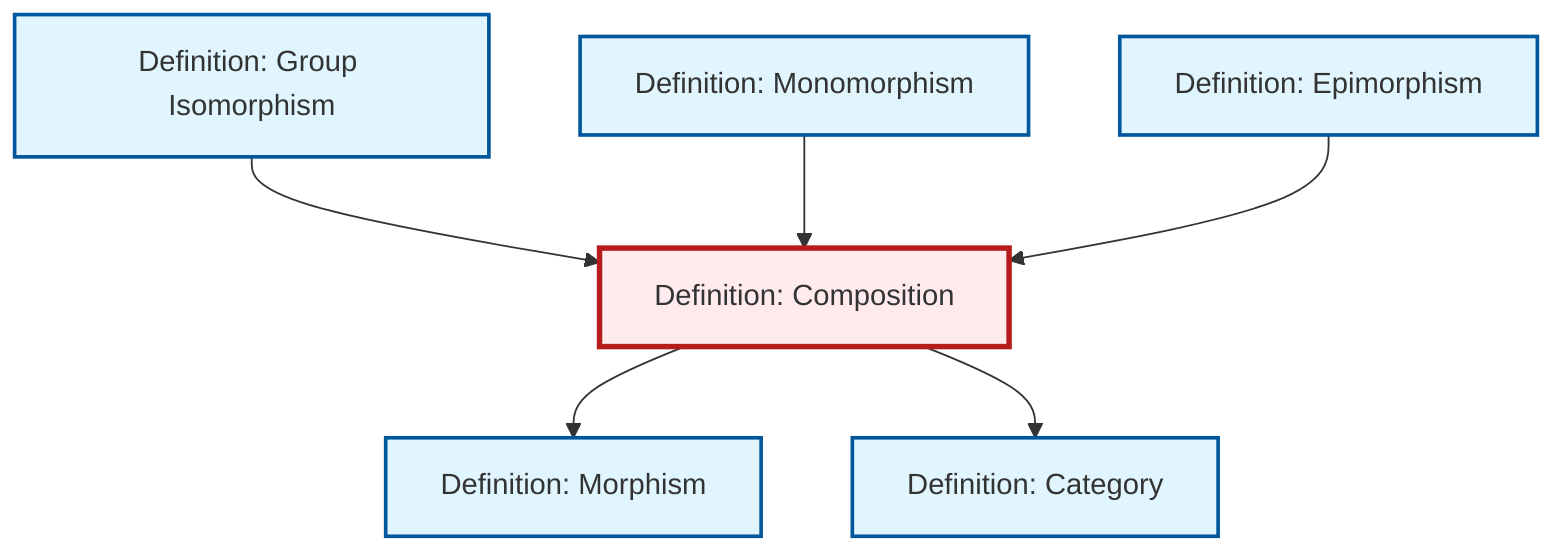 graph TD
    classDef definition fill:#e1f5fe,stroke:#01579b,stroke-width:2px
    classDef theorem fill:#f3e5f5,stroke:#4a148c,stroke-width:2px
    classDef axiom fill:#fff3e0,stroke:#e65100,stroke-width:2px
    classDef example fill:#e8f5e9,stroke:#1b5e20,stroke-width:2px
    classDef current fill:#ffebee,stroke:#b71c1c,stroke-width:3px
    def-category["Definition: Category"]:::definition
    def-composition["Definition: Composition"]:::definition
    def-epimorphism["Definition: Epimorphism"]:::definition
    def-monomorphism["Definition: Monomorphism"]:::definition
    def-isomorphism["Definition: Group Isomorphism"]:::definition
    def-morphism["Definition: Morphism"]:::definition
    def-isomorphism --> def-composition
    def-composition --> def-morphism
    def-monomorphism --> def-composition
    def-composition --> def-category
    def-epimorphism --> def-composition
    class def-composition current